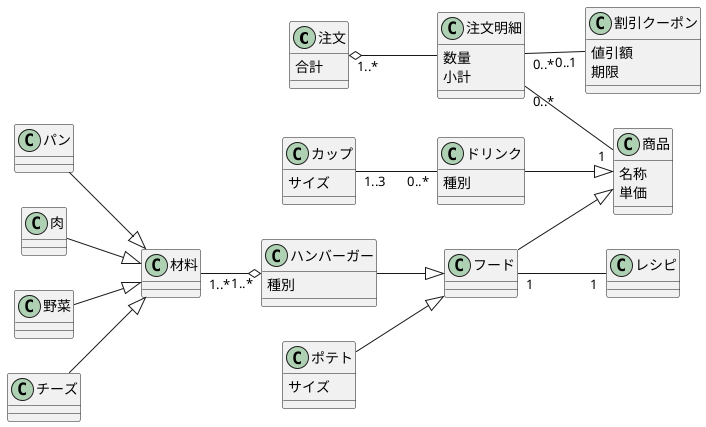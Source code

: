 @startuml 7-4
left to right direction
class 注文{
    合計
}
class 注文明細{
    数量
    小計
}
class 割引クーポン{
    値引額
    期限
}
class 商品{
名称
単価
}
class カップ{
    サイズ
}
class ドリンク{
    種別
}
class フード{

}
class レシピ{

}
class 材料{

}
class ハンバーガー{
種別
}
class ポテト{
サイズ
}
class パン{

}
class 肉{
    
}
class 野菜{
    
}
class チーズ{
    
}
注文 "1..*" o--  注文明細
注文明細 "0..*" -- "0..1"  割引クーポン
注文明細 "0..*" -- "1"  商品
カップ "1..3" -- "0..*"ドリンク
ドリンク --|> 商品
フード --|> 商品
フード "1" -- "1" レシピ
ハンバーガー --|> フード
ポテト --|> フード
材料 "1..*" --o "1..*" ハンバーガー
野菜--|> 材料
肉--|> 材料
パン--|> 材料
チーズ--|> 材料


@enduml
